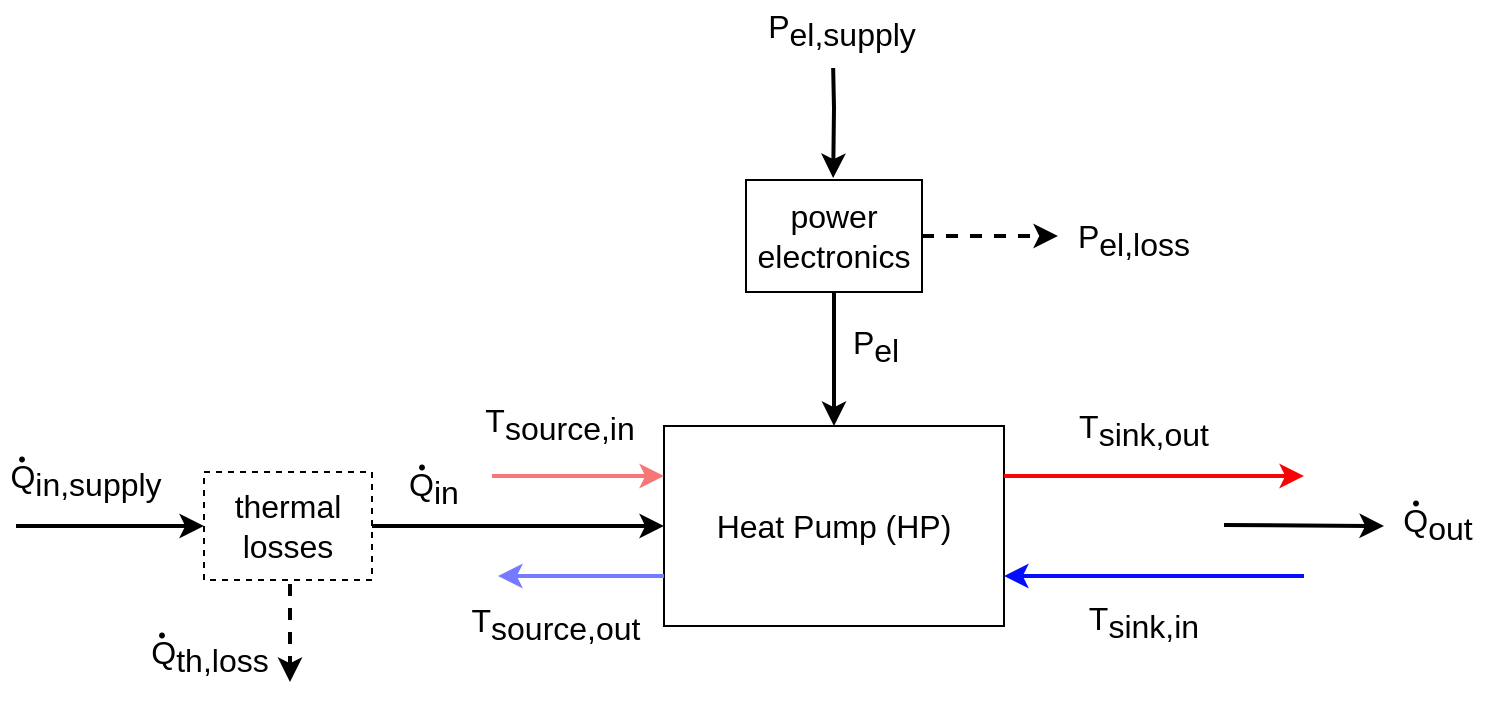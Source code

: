 <mxfile version="20.6.2" type="device"><diagram id="7CAGK7NYdxNWs-XZQOqM" name="Seite-1"><mxGraphModel dx="803" dy="478" grid="0" gridSize="10" guides="0" tooltips="1" connect="1" arrows="1" fold="1" page="1" pageScale="1" pageWidth="827" pageHeight="1169" math="0" shadow="0"><root><mxCell id="0"/><mxCell id="1" parent="0"/><mxCell id="IjUauUQ_8tpXAWT-FcBq-1" value="&lt;font style=&quot;font-size: 16px;&quot;&gt;Heat Pump (HP)&lt;/font&gt;" style="rounded=0;whiteSpace=wrap;html=1;fontSize=16;" parent="1" vertex="1"><mxGeometry x="353" y="315" width="170" height="100" as="geometry"/></mxCell><mxCell id="IjUauUQ_8tpXAWT-FcBq-3" value="" style="endArrow=classic;html=1;rounded=0;strokeWidth=2;strokeColor=#757AFF;fontSize=16;" parent="1" edge="1"><mxGeometry width="50" height="50" relative="1" as="geometry"><mxPoint x="353" y="390" as="sourcePoint"/><mxPoint x="270" y="390" as="targetPoint"/></mxGeometry></mxCell><mxCell id="IjUauUQ_8tpXAWT-FcBq-4" value="" style="endArrow=classic;html=1;rounded=0;entryX=0;entryY=0.25;entryDx=0;entryDy=0;strokeWidth=2;strokeColor=#F70505;fontSize=16;" parent="1" edge="1"><mxGeometry width="50" height="50" relative="1" as="geometry"><mxPoint x="523" y="340" as="sourcePoint"/><mxPoint x="673" y="340" as="targetPoint"/></mxGeometry></mxCell><mxCell id="IjUauUQ_8tpXAWT-FcBq-5" value="" style="endArrow=classic;html=1;rounded=0;entryX=0;entryY=0.25;entryDx=0;entryDy=0;strokeWidth=2;strokeColor=#050DFF;fontSize=16;" parent="1" edge="1"><mxGeometry width="50" height="50" relative="1" as="geometry"><mxPoint x="673" y="390" as="sourcePoint"/><mxPoint x="523" y="390" as="targetPoint"/></mxGeometry></mxCell><mxCell id="IjUauUQ_8tpXAWT-FcBq-6" value="" style="endArrow=classic;html=1;rounded=0;entryX=0;entryY=0.25;entryDx=0;entryDy=0;strokeWidth=2;fillColor=#f8cecc;strokeColor=#F77777;fontColor=#FF4A4A;fontSize=16;" parent="1" edge="1"><mxGeometry width="50" height="50" relative="1" as="geometry"><mxPoint x="267" y="340" as="sourcePoint"/><mxPoint x="353" y="340" as="targetPoint"/></mxGeometry></mxCell><mxCell id="IjUauUQ_8tpXAWT-FcBq-7" value="" style="endArrow=classic;html=1;rounded=0;strokeColor=#000000;strokeWidth=2;fontSize=16;entryX=0.5;entryY=0;entryDx=0;entryDy=0;exitX=0.5;exitY=1;exitDx=0;exitDy=0;" parent="1" source="IjUauUQ_8tpXAWT-FcBq-23" target="IjUauUQ_8tpXAWT-FcBq-1" edge="1"><mxGeometry width="50" height="50" relative="1" as="geometry"><mxPoint x="438" y="270" as="sourcePoint"/><mxPoint x="523" y="310" as="targetPoint"/></mxGeometry></mxCell><mxCell id="IjUauUQ_8tpXAWT-FcBq-10" value="" style="endArrow=classic;html=1;rounded=0;strokeWidth=2;fillColor=#f8cecc;strokeColor=#000000;fontSize=16;" parent="1" edge="1"><mxGeometry width="50" height="50" relative="1" as="geometry"><mxPoint x="633" y="364.5" as="sourcePoint"/><mxPoint x="713" y="365" as="targetPoint"/></mxGeometry></mxCell><mxCell id="IjUauUQ_8tpXAWT-FcBq-11" value="Q&lt;sub style=&quot;font-size: 16px;&quot;&gt;in,supply&lt;/sub&gt;" style="text;html=1;strokeColor=none;fillColor=none;align=center;verticalAlign=middle;whiteSpace=wrap;rounded=0;fontSize=16;" parent="1" vertex="1"><mxGeometry x="34" y="327" width="60" height="30" as="geometry"/></mxCell><mxCell id="IjUauUQ_8tpXAWT-FcBq-13" value="Q&lt;sub style=&quot;font-size: 16px;&quot;&gt;out&lt;/sub&gt;" style="text;html=1;strokeColor=none;fillColor=none;align=center;verticalAlign=middle;whiteSpace=wrap;rounded=0;fontSize=16;" parent="1" vertex="1"><mxGeometry x="710" y="349" width="60" height="30" as="geometry"/></mxCell><mxCell id="IjUauUQ_8tpXAWT-FcBq-14" value="&lt;span style=&quot;font-size: 16px;&quot;&gt;P&lt;sub style=&quot;font-size: 16px;&quot;&gt;el&lt;/sub&gt;&lt;/span&gt;" style="text;html=1;strokeColor=none;fillColor=none;align=center;verticalAlign=middle;whiteSpace=wrap;rounded=0;fontSize=16;" parent="1" vertex="1"><mxGeometry x="429" y="260" width="60" height="30" as="geometry"/></mxCell><mxCell id="IjUauUQ_8tpXAWT-FcBq-16" value="." style="text;html=1;strokeColor=none;fillColor=none;align=center;verticalAlign=middle;whiteSpace=wrap;rounded=0;fontSize=25;fontFamily=Garamond;" parent="1" vertex="1"><mxGeometry x="29" y="318" width="6" height="12" as="geometry"/></mxCell><mxCell id="IjUauUQ_8tpXAWT-FcBq-19" value="T&lt;sub style=&quot;font-size: 16px;&quot;&gt;source,in&lt;/sub&gt;" style="text;html=1;strokeColor=none;fillColor=none;align=center;verticalAlign=middle;whiteSpace=wrap;rounded=0;fontSize=16;" parent="1" vertex="1"><mxGeometry x="271" y="299" width="60" height="30" as="geometry"/></mxCell><mxCell id="IjUauUQ_8tpXAWT-FcBq-20" value="T&lt;sub style=&quot;font-size: 16px;&quot;&gt;source,out&lt;/sub&gt;" style="text;html=1;strokeColor=none;fillColor=none;align=center;verticalAlign=middle;whiteSpace=wrap;rounded=0;fontSize=16;" parent="1" vertex="1"><mxGeometry x="269" y="399" width="60" height="30" as="geometry"/></mxCell><mxCell id="IjUauUQ_8tpXAWT-FcBq-21" value="T&lt;sub style=&quot;font-size: 16px;&quot;&gt;sink,out&lt;/sub&gt;" style="text;html=1;strokeColor=none;fillColor=none;align=center;verticalAlign=middle;whiteSpace=wrap;rounded=0;fontSize=16;" parent="1" vertex="1"><mxGeometry x="563" y="302" width="60" height="30" as="geometry"/></mxCell><mxCell id="IjUauUQ_8tpXAWT-FcBq-22" value="T&lt;sub style=&quot;font-size: 16px;&quot;&gt;sink,in&lt;/sub&gt;" style="text;html=1;strokeColor=none;fillColor=none;align=center;verticalAlign=middle;whiteSpace=wrap;rounded=0;fontSize=16;" parent="1" vertex="1"><mxGeometry x="563" y="398" width="60" height="30" as="geometry"/></mxCell><mxCell id="IjUauUQ_8tpXAWT-FcBq-23" value="&lt;font color=&quot;#000000&quot;&gt;power electronics&lt;/font&gt;" style="rounded=0;whiteSpace=wrap;html=1;fontSize=16;fontColor=#FF4A4A;" parent="1" vertex="1"><mxGeometry x="394" y="192" width="88" height="56" as="geometry"/></mxCell><mxCell id="IjUauUQ_8tpXAWT-FcBq-25" value="" style="endArrow=classic;html=1;rounded=0;strokeColor=#000000;strokeWidth=2;fontSize=16;entryX=0.5;entryY=0;entryDx=0;entryDy=0;exitX=0.5;exitY=1;exitDx=0;exitDy=0;" parent="1" edge="1"><mxGeometry width="50" height="50" relative="1" as="geometry"><mxPoint x="437.58" y="136" as="sourcePoint"/><mxPoint x="437.58" y="191" as="targetPoint"/><Array as="points"><mxPoint x="438" y="156"/></Array></mxGeometry></mxCell><mxCell id="IjUauUQ_8tpXAWT-FcBq-26" value="&lt;span style=&quot;font-size: 16px;&quot;&gt;P&lt;sub style=&quot;font-size: 16px;&quot;&gt;el,supply&lt;/sub&gt;&lt;/span&gt;" style="text;html=1;strokeColor=none;fillColor=none;align=center;verticalAlign=middle;whiteSpace=wrap;rounded=0;fontSize=16;" parent="1" vertex="1"><mxGeometry x="412" y="102" width="60" height="30" as="geometry"/></mxCell><mxCell id="IjUauUQ_8tpXAWT-FcBq-31" value="" style="endArrow=classic;html=1;rounded=0;strokeColor=#000000;strokeWidth=2;fontSize=16;exitX=1;exitY=0.5;exitDx=0;exitDy=0;dashed=1;" parent="1" source="IjUauUQ_8tpXAWT-FcBq-23" edge="1"><mxGeometry width="50" height="50" relative="1" as="geometry"><mxPoint x="610.0" y="180" as="sourcePoint"/><mxPoint x="550" y="220" as="targetPoint"/><Array as="points"><mxPoint x="520" y="220"/></Array></mxGeometry></mxCell><mxCell id="IjUauUQ_8tpXAWT-FcBq-32" value="&lt;span style=&quot;font-size: 16px;&quot;&gt;P&lt;sub style=&quot;font-size: 16px;&quot;&gt;el,loss&lt;/sub&gt;&lt;/span&gt;" style="text;html=1;strokeColor=none;fillColor=none;align=center;verticalAlign=middle;whiteSpace=wrap;rounded=0;fontSize=16;" parent="1" vertex="1"><mxGeometry x="558" y="207" width="60" height="30" as="geometry"/></mxCell><mxCell id="inka1AhTu5ajwxXBYzyI-1" value="." style="text;html=1;strokeColor=none;fillColor=none;align=center;verticalAlign=middle;whiteSpace=wrap;rounded=0;fontSize=25;fontFamily=Garamond;" parent="1" vertex="1"><mxGeometry x="726" y="340" width="6" height="12" as="geometry"/></mxCell><mxCell id="DISNNG-spLtmUDNKqBCV-1" value="" style="endArrow=classic;html=1;rounded=0;strokeColor=#000000;strokeWidth=2;fontSize=16;exitX=1;exitY=0.5;exitDx=0;exitDy=0;dashed=1;" parent="1" edge="1"><mxGeometry width="50" height="50" relative="1" as="geometry"><mxPoint x="166" y="394.0" as="sourcePoint"/><mxPoint x="166" y="443" as="targetPoint"/></mxGeometry></mxCell><mxCell id="DISNNG-spLtmUDNKqBCV-2" value="&lt;span style=&quot;font-size: 16px;&quot;&gt;Q&lt;sub style=&quot;font-size: 16px;&quot;&gt;th,loss&lt;/sub&gt;&lt;/span&gt;" style="text;html=1;strokeColor=none;fillColor=none;align=center;verticalAlign=middle;whiteSpace=wrap;rounded=0;fontSize=16;" parent="1" vertex="1"><mxGeometry x="96" y="415" width="60" height="30" as="geometry"/></mxCell><mxCell id="DISNNG-spLtmUDNKqBCV-4" value="." style="text;html=1;strokeColor=none;fillColor=none;align=center;verticalAlign=middle;whiteSpace=wrap;rounded=0;fontSize=25;fontFamily=Garamond;" parent="1" vertex="1"><mxGeometry x="99" y="406" width="6" height="12" as="geometry"/></mxCell><mxCell id="3rOHw4LBe-UXyRNmQqaK-7" value="" style="edgeStyle=orthogonalEdgeStyle;rounded=0;orthogonalLoop=1;jettySize=auto;html=1;strokeWidth=2;entryX=0;entryY=0.5;entryDx=0;entryDy=0;" edge="1" parent="1" source="3rOHw4LBe-UXyRNmQqaK-1" target="IjUauUQ_8tpXAWT-FcBq-1"><mxGeometry relative="1" as="geometry"/></mxCell><mxCell id="3rOHw4LBe-UXyRNmQqaK-1" value="&lt;font color=&quot;#000000&quot;&gt;thermal losses&lt;/font&gt;" style="rounded=0;whiteSpace=wrap;html=1;fontSize=16;dashed=1;" vertex="1" parent="1"><mxGeometry x="123" y="338" width="84" height="54" as="geometry"/></mxCell><mxCell id="IjUauUQ_8tpXAWT-FcBq-9" value="" style="endArrow=classic;html=1;rounded=0;strokeWidth=2;fillColor=#f8cecc;strokeColor=#000000;fontSize=16;entryX=0;entryY=0.5;entryDx=0;entryDy=0;" parent="1" edge="1" target="3rOHw4LBe-UXyRNmQqaK-1"><mxGeometry width="50" height="50" relative="1" as="geometry"><mxPoint x="29" y="365" as="sourcePoint"/><mxPoint x="270" y="367" as="targetPoint"/></mxGeometry></mxCell><mxCell id="3rOHw4LBe-UXyRNmQqaK-3" value="Q&lt;sub style=&quot;font-size: 16px;&quot;&gt;in&lt;/sub&gt;" style="text;html=1;strokeColor=none;fillColor=none;align=center;verticalAlign=middle;whiteSpace=wrap;rounded=0;fontSize=16;" vertex="1" parent="1"><mxGeometry x="208" y="331" width="60" height="30" as="geometry"/></mxCell><mxCell id="3rOHw4LBe-UXyRNmQqaK-4" value="." style="text;html=1;strokeColor=none;fillColor=none;align=center;verticalAlign=middle;whiteSpace=wrap;rounded=0;fontSize=25;fontFamily=Garamond;" vertex="1" parent="1"><mxGeometry x="229" y="322" width="6" height="12" as="geometry"/></mxCell></root></mxGraphModel></diagram></mxfile>